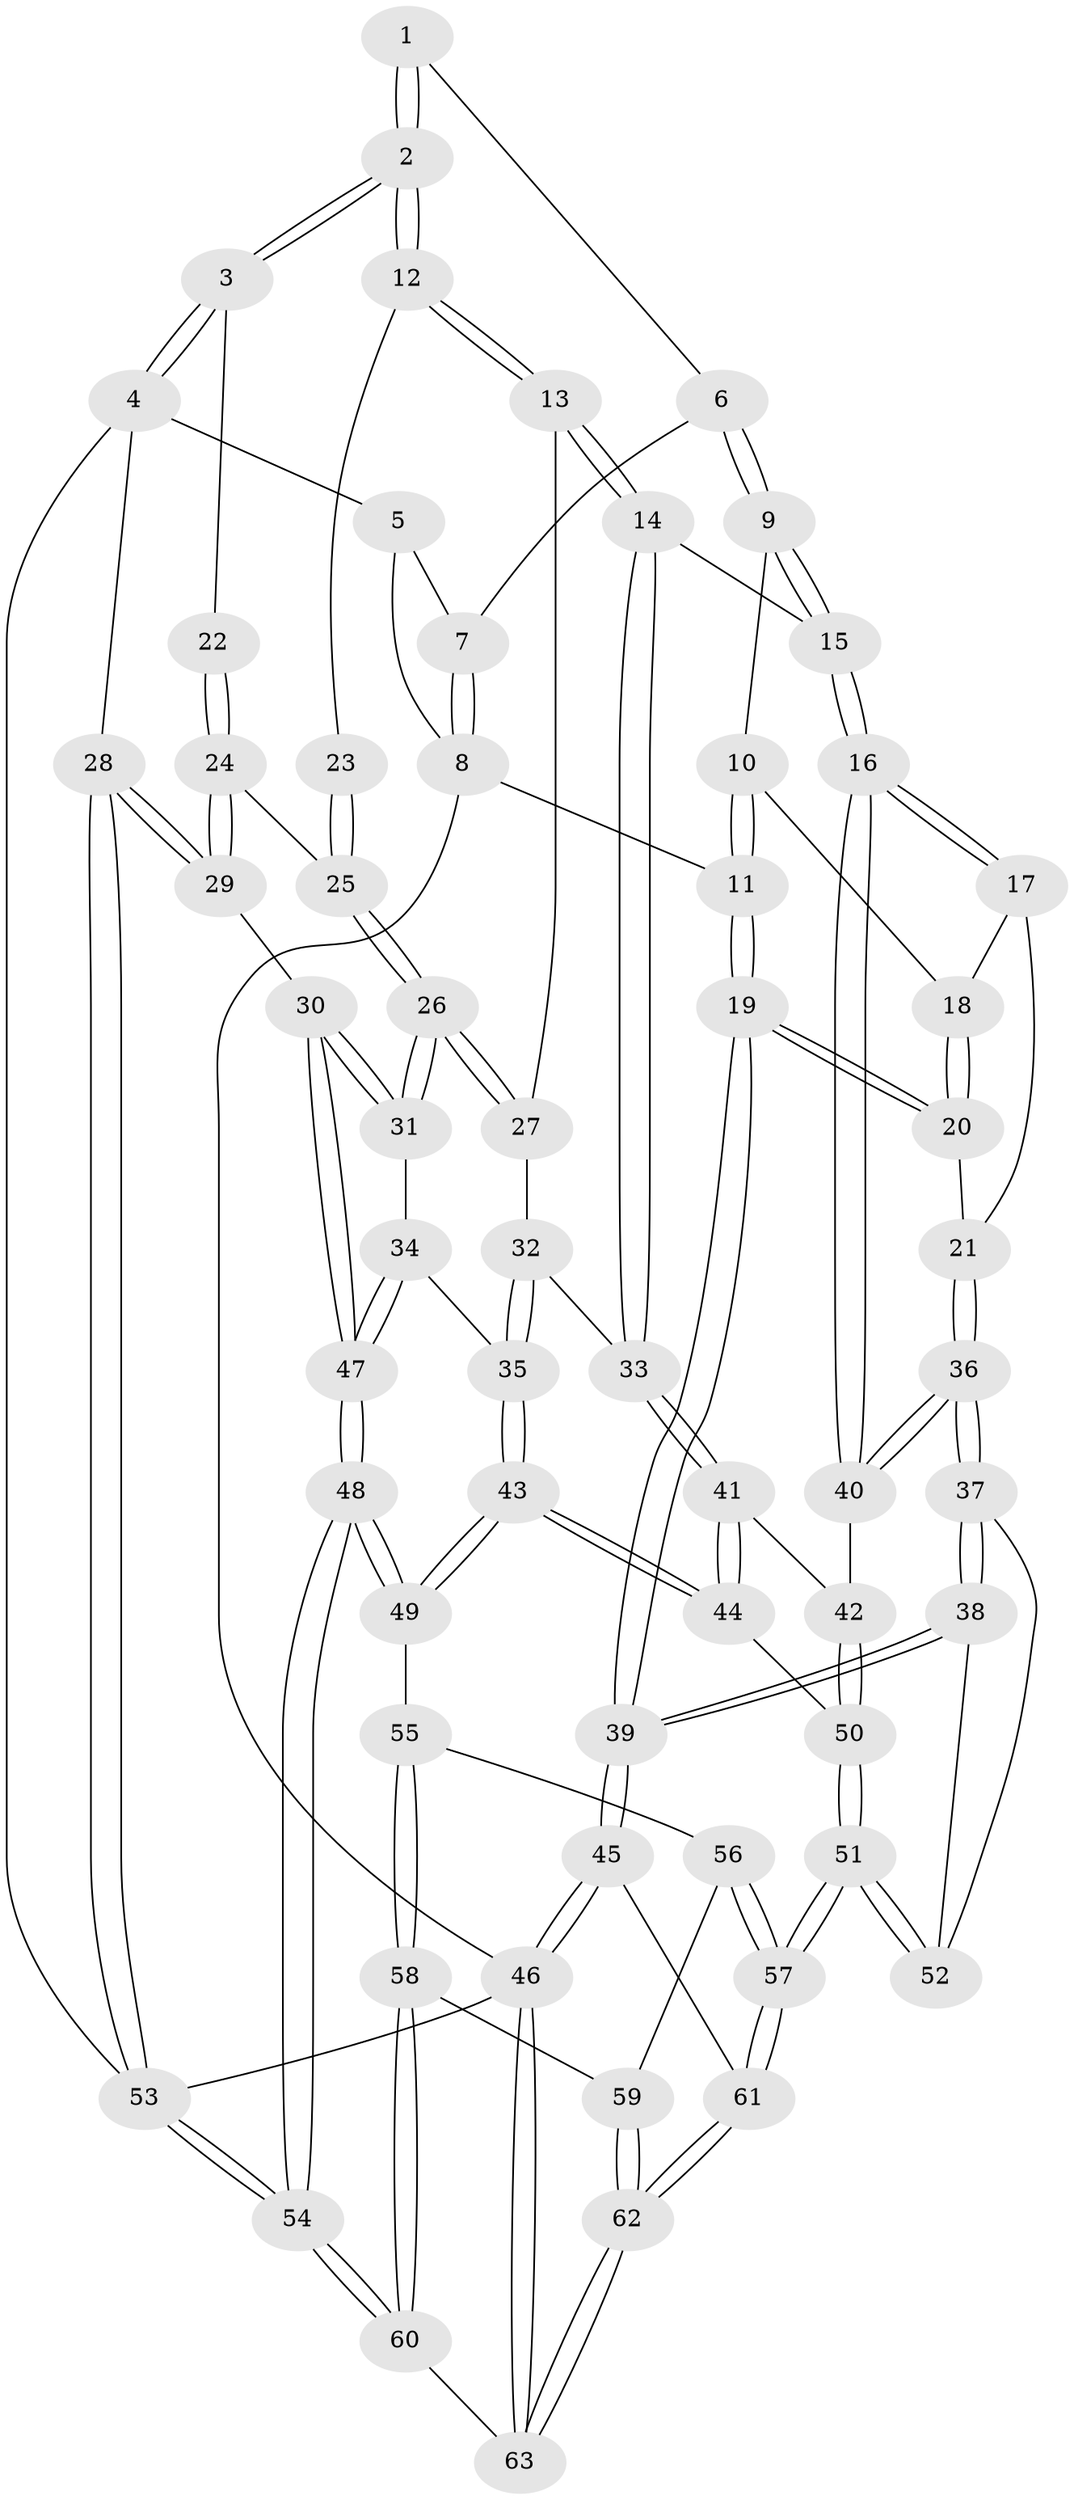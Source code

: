 // Generated by graph-tools (version 1.1) at 2025/11/02/27/25 16:11:56]
// undirected, 63 vertices, 154 edges
graph export_dot {
graph [start="1"]
  node [color=gray90,style=filled];
  1 [pos="+0.5816998823065975+0"];
  2 [pos="+0.6370777454594961+0.09728617213527514"];
  3 [pos="+1+0.13464209915826977"];
  4 [pos="+1+0.12805400928254745"];
  5 [pos="+0.580438738731896+0"];
  6 [pos="+0.23912487079816785+0.2557909481734655"];
  7 [pos="+0+0"];
  8 [pos="+0+0"];
  9 [pos="+0.2384294112935532+0.2976395937685388"];
  10 [pos="+0.18786338255560942+0.3292804292406428"];
  11 [pos="+0+0.2964791596564689"];
  12 [pos="+0.6421549488304807+0.1818185918429214"];
  13 [pos="+0.6128607451016014+0.2313693781127822"];
  14 [pos="+0.47589248040415233+0.40947670857732654"];
  15 [pos="+0.42133079155016256+0.4189004150573891"];
  16 [pos="+0.2973021135513798+0.5437470417469363"];
  17 [pos="+0.18353502770054808+0.3767326453634051"];
  18 [pos="+0.18454723883278668+0.3493459671054738"];
  19 [pos="+0+0.3623797394622045"];
  20 [pos="+0.06991542010725951+0.45852983046967427"];
  21 [pos="+0.14743430066217444+0.5027805445722879"];
  22 [pos="+1+0.25246733253800435"];
  23 [pos="+0.739679420400459+0.26349036329253156"];
  24 [pos="+0.8867698231225966+0.4112385098428935"];
  25 [pos="+0.8322212450185049+0.3845093621911705"];
  26 [pos="+0.7567965970469595+0.5318550099037799"];
  27 [pos="+0.7015112925114744+0.49815691262651773"];
  28 [pos="+1+0.5823041302637358"];
  29 [pos="+1+0.5528330817040745"];
  30 [pos="+0.97531237084292+0.5739343838829705"];
  31 [pos="+0.7580332484720763+0.5457309594431533"];
  32 [pos="+0.6235062185856479+0.5269532918133752"];
  33 [pos="+0.49686145781006635+0.4532153169738153"];
  34 [pos="+0.7370918237507431+0.5975332892096833"];
  35 [pos="+0.6800506014241257+0.6118693670897084"];
  36 [pos="+0.200391768168204+0.5946357745785322"];
  37 [pos="+0.18214578304395707+0.6214053051778513"];
  38 [pos="+0+0.7266738961897548"];
  39 [pos="+0+0.7378735942559371"];
  40 [pos="+0.28551981917118474+0.5591772536618803"];
  41 [pos="+0.5071416448278792+0.5509265324915608"];
  42 [pos="+0.3753473643088555+0.6608324524000191"];
  43 [pos="+0.5686871329274886+0.740277628194503"];
  44 [pos="+0.5593264220196021+0.7342390046929216"];
  45 [pos="+0+0.8244771350470891"];
  46 [pos="+0+1"];
  47 [pos="+0.818677483910888+0.6895886531627872"];
  48 [pos="+0.7942268402751254+0.8244234199948107"];
  49 [pos="+0.5806644988127097+0.7612072780428982"];
  50 [pos="+0.41301013342501663+0.7352923784316938"];
  51 [pos="+0.2858417751564471+0.847749423618436"];
  52 [pos="+0.28292581048085613+0.8440115479837491"];
  53 [pos="+1+1"];
  54 [pos="+1+1"];
  55 [pos="+0.5720055618343076+0.7896026161124664"];
  56 [pos="+0.4833414783600583+0.8683187386218321"];
  57 [pos="+0.2856008403080709+0.8746293547424664"];
  58 [pos="+0.5834430892537037+0.9641499433493907"];
  59 [pos="+0.46665089284321365+0.944571830992845"];
  60 [pos="+0.7373751097161898+1"];
  61 [pos="+0.2754821701737936+0.9248505726570998"];
  62 [pos="+0.29341339952353146+1"];
  63 [pos="+0.27256511699794594+1"];
  1 -- 2;
  1 -- 2;
  1 -- 6;
  2 -- 3;
  2 -- 3;
  2 -- 12;
  2 -- 12;
  3 -- 4;
  3 -- 4;
  3 -- 22;
  4 -- 5;
  4 -- 28;
  4 -- 53;
  5 -- 7;
  5 -- 8;
  6 -- 7;
  6 -- 9;
  6 -- 9;
  7 -- 8;
  7 -- 8;
  8 -- 11;
  8 -- 46;
  9 -- 10;
  9 -- 15;
  9 -- 15;
  10 -- 11;
  10 -- 11;
  10 -- 18;
  11 -- 19;
  11 -- 19;
  12 -- 13;
  12 -- 13;
  12 -- 23;
  13 -- 14;
  13 -- 14;
  13 -- 27;
  14 -- 15;
  14 -- 33;
  14 -- 33;
  15 -- 16;
  15 -- 16;
  16 -- 17;
  16 -- 17;
  16 -- 40;
  16 -- 40;
  17 -- 18;
  17 -- 21;
  18 -- 20;
  18 -- 20;
  19 -- 20;
  19 -- 20;
  19 -- 39;
  19 -- 39;
  20 -- 21;
  21 -- 36;
  21 -- 36;
  22 -- 24;
  22 -- 24;
  23 -- 25;
  23 -- 25;
  24 -- 25;
  24 -- 29;
  24 -- 29;
  25 -- 26;
  25 -- 26;
  26 -- 27;
  26 -- 27;
  26 -- 31;
  26 -- 31;
  27 -- 32;
  28 -- 29;
  28 -- 29;
  28 -- 53;
  28 -- 53;
  29 -- 30;
  30 -- 31;
  30 -- 31;
  30 -- 47;
  30 -- 47;
  31 -- 34;
  32 -- 33;
  32 -- 35;
  32 -- 35;
  33 -- 41;
  33 -- 41;
  34 -- 35;
  34 -- 47;
  34 -- 47;
  35 -- 43;
  35 -- 43;
  36 -- 37;
  36 -- 37;
  36 -- 40;
  36 -- 40;
  37 -- 38;
  37 -- 38;
  37 -- 52;
  38 -- 39;
  38 -- 39;
  38 -- 52;
  39 -- 45;
  39 -- 45;
  40 -- 42;
  41 -- 42;
  41 -- 44;
  41 -- 44;
  42 -- 50;
  42 -- 50;
  43 -- 44;
  43 -- 44;
  43 -- 49;
  43 -- 49;
  44 -- 50;
  45 -- 46;
  45 -- 46;
  45 -- 61;
  46 -- 63;
  46 -- 63;
  46 -- 53;
  47 -- 48;
  47 -- 48;
  48 -- 49;
  48 -- 49;
  48 -- 54;
  48 -- 54;
  49 -- 55;
  50 -- 51;
  50 -- 51;
  51 -- 52;
  51 -- 52;
  51 -- 57;
  51 -- 57;
  53 -- 54;
  53 -- 54;
  54 -- 60;
  54 -- 60;
  55 -- 56;
  55 -- 58;
  55 -- 58;
  56 -- 57;
  56 -- 57;
  56 -- 59;
  57 -- 61;
  57 -- 61;
  58 -- 59;
  58 -- 60;
  58 -- 60;
  59 -- 62;
  59 -- 62;
  60 -- 63;
  61 -- 62;
  61 -- 62;
  62 -- 63;
  62 -- 63;
}
